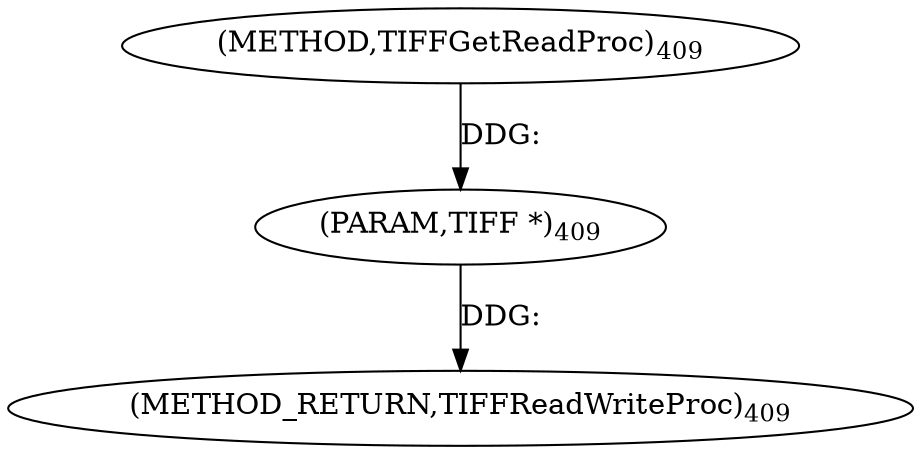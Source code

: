 digraph "TIFFGetReadProc" {  
"8699" [label = <(METHOD,TIFFGetReadProc)<SUB>409</SUB>> ]
"8701" [label = <(METHOD_RETURN,TIFFReadWriteProc)<SUB>409</SUB>> ]
"8700" [label = <(PARAM,TIFF *)<SUB>409</SUB>> ]
  "8700" -> "8701"  [ label = "DDG: "] 
  "8699" -> "8700"  [ label = "DDG: "] 
}
